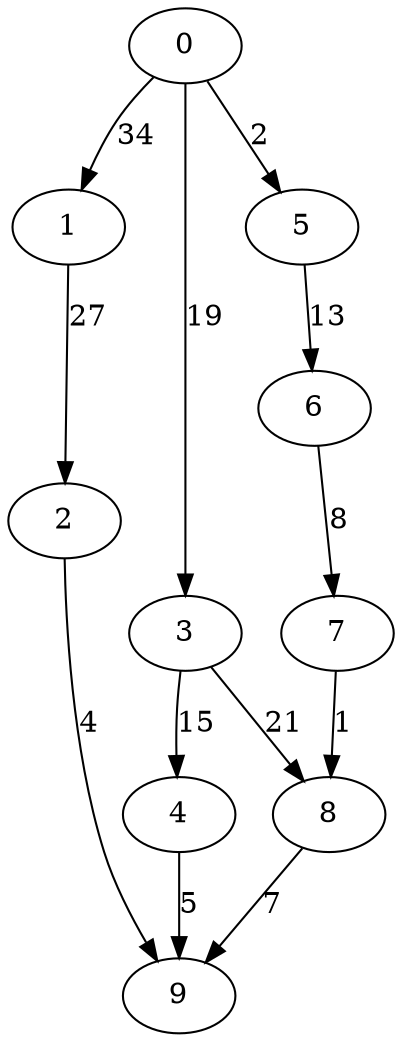 digraph data {
0 -> 1 [ label = 34 ];
0 -> 3 [ label = 19 ];
0 -> 5 [ label = 2 ];
1 -> 2 [ label = 27 ];
2 -> 9 [ label = 4 ];
3 -> 4 [ label = 15 ];
3 -> 8 [ label = 21 ];
4 -> 9 [ label = 5 ];
5 -> 6 [ label = 13 ];
6 -> 7 [ label = 8 ];
7 -> 8 [ label = 1 ];
8 -> 9 [ label = 7 ];
 }

